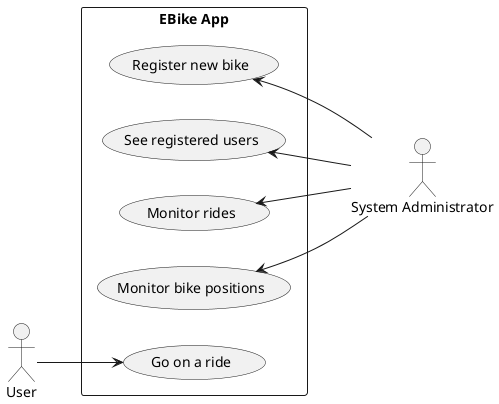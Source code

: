 @startuml use-cases

actor "User"
actor "System Administrator" as Admin

left to right direction

rectangle "EBike App" {
    User --> (Go on a ride)

    Admin -u-> (Monitor bike positions)
    Admin -u-> (Monitor rides)
    Admin -u-> (See registered users)
    Admin -u-> (Register new bike)
}

@enduml